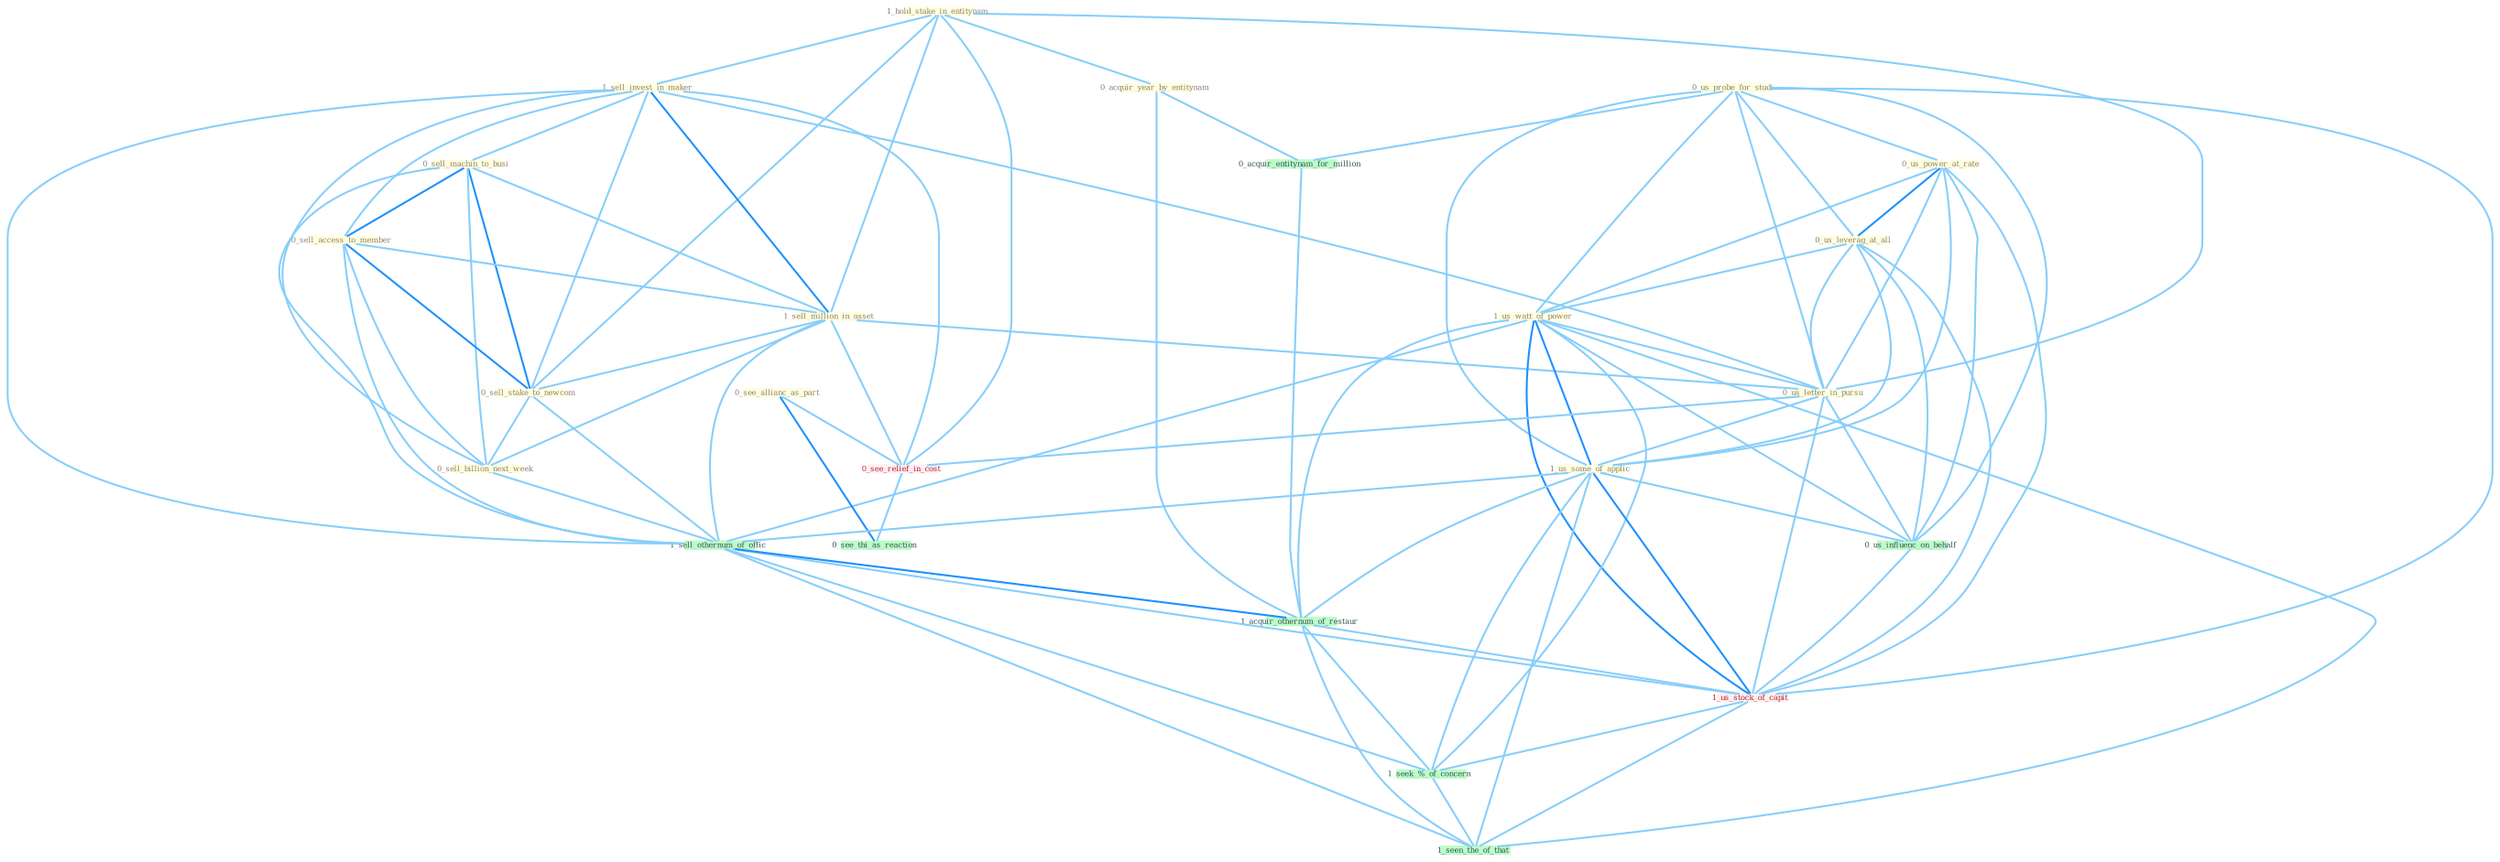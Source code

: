 Graph G{ 
    node
    [shape=polygon,style=filled,width=.5,height=.06,color="#BDFCC9",fixedsize=true,fontsize=4,
    fontcolor="#2f4f4f"];
    {node
    [color="#ffffe0", fontcolor="#8b7d6b"] "1_hold_stake_in_entitynam " "0_us_probe_for_studi " "1_sell_invest_in_maker " "0_sell_machin_to_busi " "0_sell_access_to_member " "1_sell_million_in_asset " "0_acquir_year_by_entitynam " "0_us_power_at_rate " "0_sell_stake_to_newcom " "0_us_leverag_at_all " "1_us_watt_of_power " "0_see_allianc_as_part " "0_us_letter_in_pursu " "1_us_some_of_applic " "0_sell_billion_next_week "}
{node [color="#fff0f5", fontcolor="#b22222"] "0_see_relief_in_cost " "1_us_stock_of_capit "}
edge [color="#B0E2FF"];

	"1_hold_stake_in_entitynam " -- "1_sell_invest_in_maker " [w="1", color="#87cefa" ];
	"1_hold_stake_in_entitynam " -- "1_sell_million_in_asset " [w="1", color="#87cefa" ];
	"1_hold_stake_in_entitynam " -- "0_acquir_year_by_entitynam " [w="1", color="#87cefa" ];
	"1_hold_stake_in_entitynam " -- "0_sell_stake_to_newcom " [w="1", color="#87cefa" ];
	"1_hold_stake_in_entitynam " -- "0_us_letter_in_pursu " [w="1", color="#87cefa" ];
	"1_hold_stake_in_entitynam " -- "0_see_relief_in_cost " [w="1", color="#87cefa" ];
	"0_us_probe_for_studi " -- "0_us_power_at_rate " [w="1", color="#87cefa" ];
	"0_us_probe_for_studi " -- "0_us_leverag_at_all " [w="1", color="#87cefa" ];
	"0_us_probe_for_studi " -- "1_us_watt_of_power " [w="1", color="#87cefa" ];
	"0_us_probe_for_studi " -- "0_us_letter_in_pursu " [w="1", color="#87cefa" ];
	"0_us_probe_for_studi " -- "1_us_some_of_applic " [w="1", color="#87cefa" ];
	"0_us_probe_for_studi " -- "0_acquir_entitynam_for_million " [w="1", color="#87cefa" ];
	"0_us_probe_for_studi " -- "0_us_influenc_on_behalf " [w="1", color="#87cefa" ];
	"0_us_probe_for_studi " -- "1_us_stock_of_capit " [w="1", color="#87cefa" ];
	"1_sell_invest_in_maker " -- "0_sell_machin_to_busi " [w="1", color="#87cefa" ];
	"1_sell_invest_in_maker " -- "0_sell_access_to_member " [w="1", color="#87cefa" ];
	"1_sell_invest_in_maker " -- "1_sell_million_in_asset " [w="2", color="#1e90ff" , len=0.8];
	"1_sell_invest_in_maker " -- "0_sell_stake_to_newcom " [w="1", color="#87cefa" ];
	"1_sell_invest_in_maker " -- "0_us_letter_in_pursu " [w="1", color="#87cefa" ];
	"1_sell_invest_in_maker " -- "0_sell_billion_next_week " [w="1", color="#87cefa" ];
	"1_sell_invest_in_maker " -- "1_sell_othernum_of_offic " [w="1", color="#87cefa" ];
	"1_sell_invest_in_maker " -- "0_see_relief_in_cost " [w="1", color="#87cefa" ];
	"0_sell_machin_to_busi " -- "0_sell_access_to_member " [w="2", color="#1e90ff" , len=0.8];
	"0_sell_machin_to_busi " -- "1_sell_million_in_asset " [w="1", color="#87cefa" ];
	"0_sell_machin_to_busi " -- "0_sell_stake_to_newcom " [w="2", color="#1e90ff" , len=0.8];
	"0_sell_machin_to_busi " -- "0_sell_billion_next_week " [w="1", color="#87cefa" ];
	"0_sell_machin_to_busi " -- "1_sell_othernum_of_offic " [w="1", color="#87cefa" ];
	"0_sell_access_to_member " -- "1_sell_million_in_asset " [w="1", color="#87cefa" ];
	"0_sell_access_to_member " -- "0_sell_stake_to_newcom " [w="2", color="#1e90ff" , len=0.8];
	"0_sell_access_to_member " -- "0_sell_billion_next_week " [w="1", color="#87cefa" ];
	"0_sell_access_to_member " -- "1_sell_othernum_of_offic " [w="1", color="#87cefa" ];
	"1_sell_million_in_asset " -- "0_sell_stake_to_newcom " [w="1", color="#87cefa" ];
	"1_sell_million_in_asset " -- "0_us_letter_in_pursu " [w="1", color="#87cefa" ];
	"1_sell_million_in_asset " -- "0_sell_billion_next_week " [w="1", color="#87cefa" ];
	"1_sell_million_in_asset " -- "1_sell_othernum_of_offic " [w="1", color="#87cefa" ];
	"1_sell_million_in_asset " -- "0_see_relief_in_cost " [w="1", color="#87cefa" ];
	"0_acquir_year_by_entitynam " -- "0_acquir_entitynam_for_million " [w="1", color="#87cefa" ];
	"0_acquir_year_by_entitynam " -- "1_acquir_othernum_of_restaur " [w="1", color="#87cefa" ];
	"0_us_power_at_rate " -- "0_us_leverag_at_all " [w="2", color="#1e90ff" , len=0.8];
	"0_us_power_at_rate " -- "1_us_watt_of_power " [w="1", color="#87cefa" ];
	"0_us_power_at_rate " -- "0_us_letter_in_pursu " [w="1", color="#87cefa" ];
	"0_us_power_at_rate " -- "1_us_some_of_applic " [w="1", color="#87cefa" ];
	"0_us_power_at_rate " -- "0_us_influenc_on_behalf " [w="1", color="#87cefa" ];
	"0_us_power_at_rate " -- "1_us_stock_of_capit " [w="1", color="#87cefa" ];
	"0_sell_stake_to_newcom " -- "0_sell_billion_next_week " [w="1", color="#87cefa" ];
	"0_sell_stake_to_newcom " -- "1_sell_othernum_of_offic " [w="1", color="#87cefa" ];
	"0_us_leverag_at_all " -- "1_us_watt_of_power " [w="1", color="#87cefa" ];
	"0_us_leverag_at_all " -- "0_us_letter_in_pursu " [w="1", color="#87cefa" ];
	"0_us_leverag_at_all " -- "1_us_some_of_applic " [w="1", color="#87cefa" ];
	"0_us_leverag_at_all " -- "0_us_influenc_on_behalf " [w="1", color="#87cefa" ];
	"0_us_leverag_at_all " -- "1_us_stock_of_capit " [w="1", color="#87cefa" ];
	"1_us_watt_of_power " -- "0_us_letter_in_pursu " [w="1", color="#87cefa" ];
	"1_us_watt_of_power " -- "1_us_some_of_applic " [w="2", color="#1e90ff" , len=0.8];
	"1_us_watt_of_power " -- "1_sell_othernum_of_offic " [w="1", color="#87cefa" ];
	"1_us_watt_of_power " -- "0_us_influenc_on_behalf " [w="1", color="#87cefa" ];
	"1_us_watt_of_power " -- "1_acquir_othernum_of_restaur " [w="1", color="#87cefa" ];
	"1_us_watt_of_power " -- "1_us_stock_of_capit " [w="2", color="#1e90ff" , len=0.8];
	"1_us_watt_of_power " -- "1_seek_%_of_concern " [w="1", color="#87cefa" ];
	"1_us_watt_of_power " -- "1_seen_the_of_that " [w="1", color="#87cefa" ];
	"0_see_allianc_as_part " -- "0_see_relief_in_cost " [w="1", color="#87cefa" ];
	"0_see_allianc_as_part " -- "0_see_thi_as_reaction " [w="2", color="#1e90ff" , len=0.8];
	"0_us_letter_in_pursu " -- "1_us_some_of_applic " [w="1", color="#87cefa" ];
	"0_us_letter_in_pursu " -- "0_us_influenc_on_behalf " [w="1", color="#87cefa" ];
	"0_us_letter_in_pursu " -- "0_see_relief_in_cost " [w="1", color="#87cefa" ];
	"0_us_letter_in_pursu " -- "1_us_stock_of_capit " [w="1", color="#87cefa" ];
	"1_us_some_of_applic " -- "1_sell_othernum_of_offic " [w="1", color="#87cefa" ];
	"1_us_some_of_applic " -- "0_us_influenc_on_behalf " [w="1", color="#87cefa" ];
	"1_us_some_of_applic " -- "1_acquir_othernum_of_restaur " [w="1", color="#87cefa" ];
	"1_us_some_of_applic " -- "1_us_stock_of_capit " [w="2", color="#1e90ff" , len=0.8];
	"1_us_some_of_applic " -- "1_seek_%_of_concern " [w="1", color="#87cefa" ];
	"1_us_some_of_applic " -- "1_seen_the_of_that " [w="1", color="#87cefa" ];
	"0_sell_billion_next_week " -- "1_sell_othernum_of_offic " [w="1", color="#87cefa" ];
	"0_acquir_entitynam_for_million " -- "1_acquir_othernum_of_restaur " [w="1", color="#87cefa" ];
	"1_sell_othernum_of_offic " -- "1_acquir_othernum_of_restaur " [w="2", color="#1e90ff" , len=0.8];
	"1_sell_othernum_of_offic " -- "1_us_stock_of_capit " [w="1", color="#87cefa" ];
	"1_sell_othernum_of_offic " -- "1_seek_%_of_concern " [w="1", color="#87cefa" ];
	"1_sell_othernum_of_offic " -- "1_seen_the_of_that " [w="1", color="#87cefa" ];
	"0_us_influenc_on_behalf " -- "1_us_stock_of_capit " [w="1", color="#87cefa" ];
	"0_see_relief_in_cost " -- "0_see_thi_as_reaction " [w="1", color="#87cefa" ];
	"1_acquir_othernum_of_restaur " -- "1_us_stock_of_capit " [w="1", color="#87cefa" ];
	"1_acquir_othernum_of_restaur " -- "1_seek_%_of_concern " [w="1", color="#87cefa" ];
	"1_acquir_othernum_of_restaur " -- "1_seen_the_of_that " [w="1", color="#87cefa" ];
	"1_us_stock_of_capit " -- "1_seek_%_of_concern " [w="1", color="#87cefa" ];
	"1_us_stock_of_capit " -- "1_seen_the_of_that " [w="1", color="#87cefa" ];
	"1_seek_%_of_concern " -- "1_seen_the_of_that " [w="1", color="#87cefa" ];
}